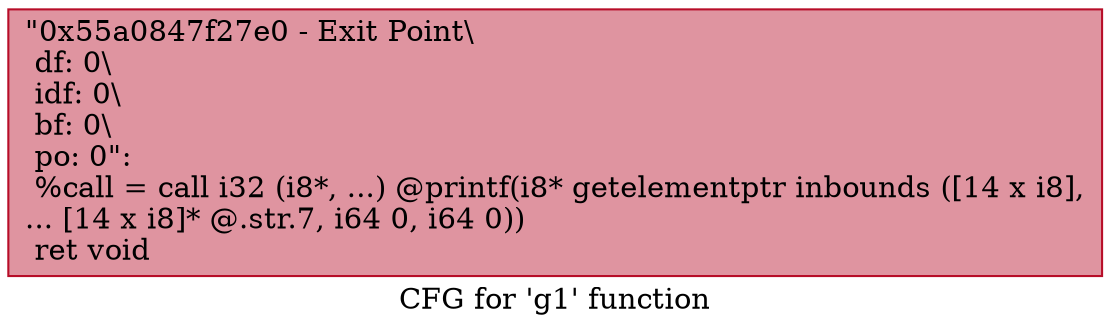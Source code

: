 digraph "CFG for 'g1' function" {
	label="CFG for 'g1' function";

	Node0x55a0847f27e0 [shape=record,color="#b70d28ff", style=filled, fillcolor="#b70d2870",label="{\"0x55a0847f27e0 - Exit Point\\\l df: 0\\\l idf: 0\\\l bf: 0\\\l po: 0\":\l  %call = call i32 (i8*, ...) @printf(i8* getelementptr inbounds ([14 x i8],\l... [14 x i8]* @.str.7, i64 0, i64 0))\l  ret void\l}"];
}
